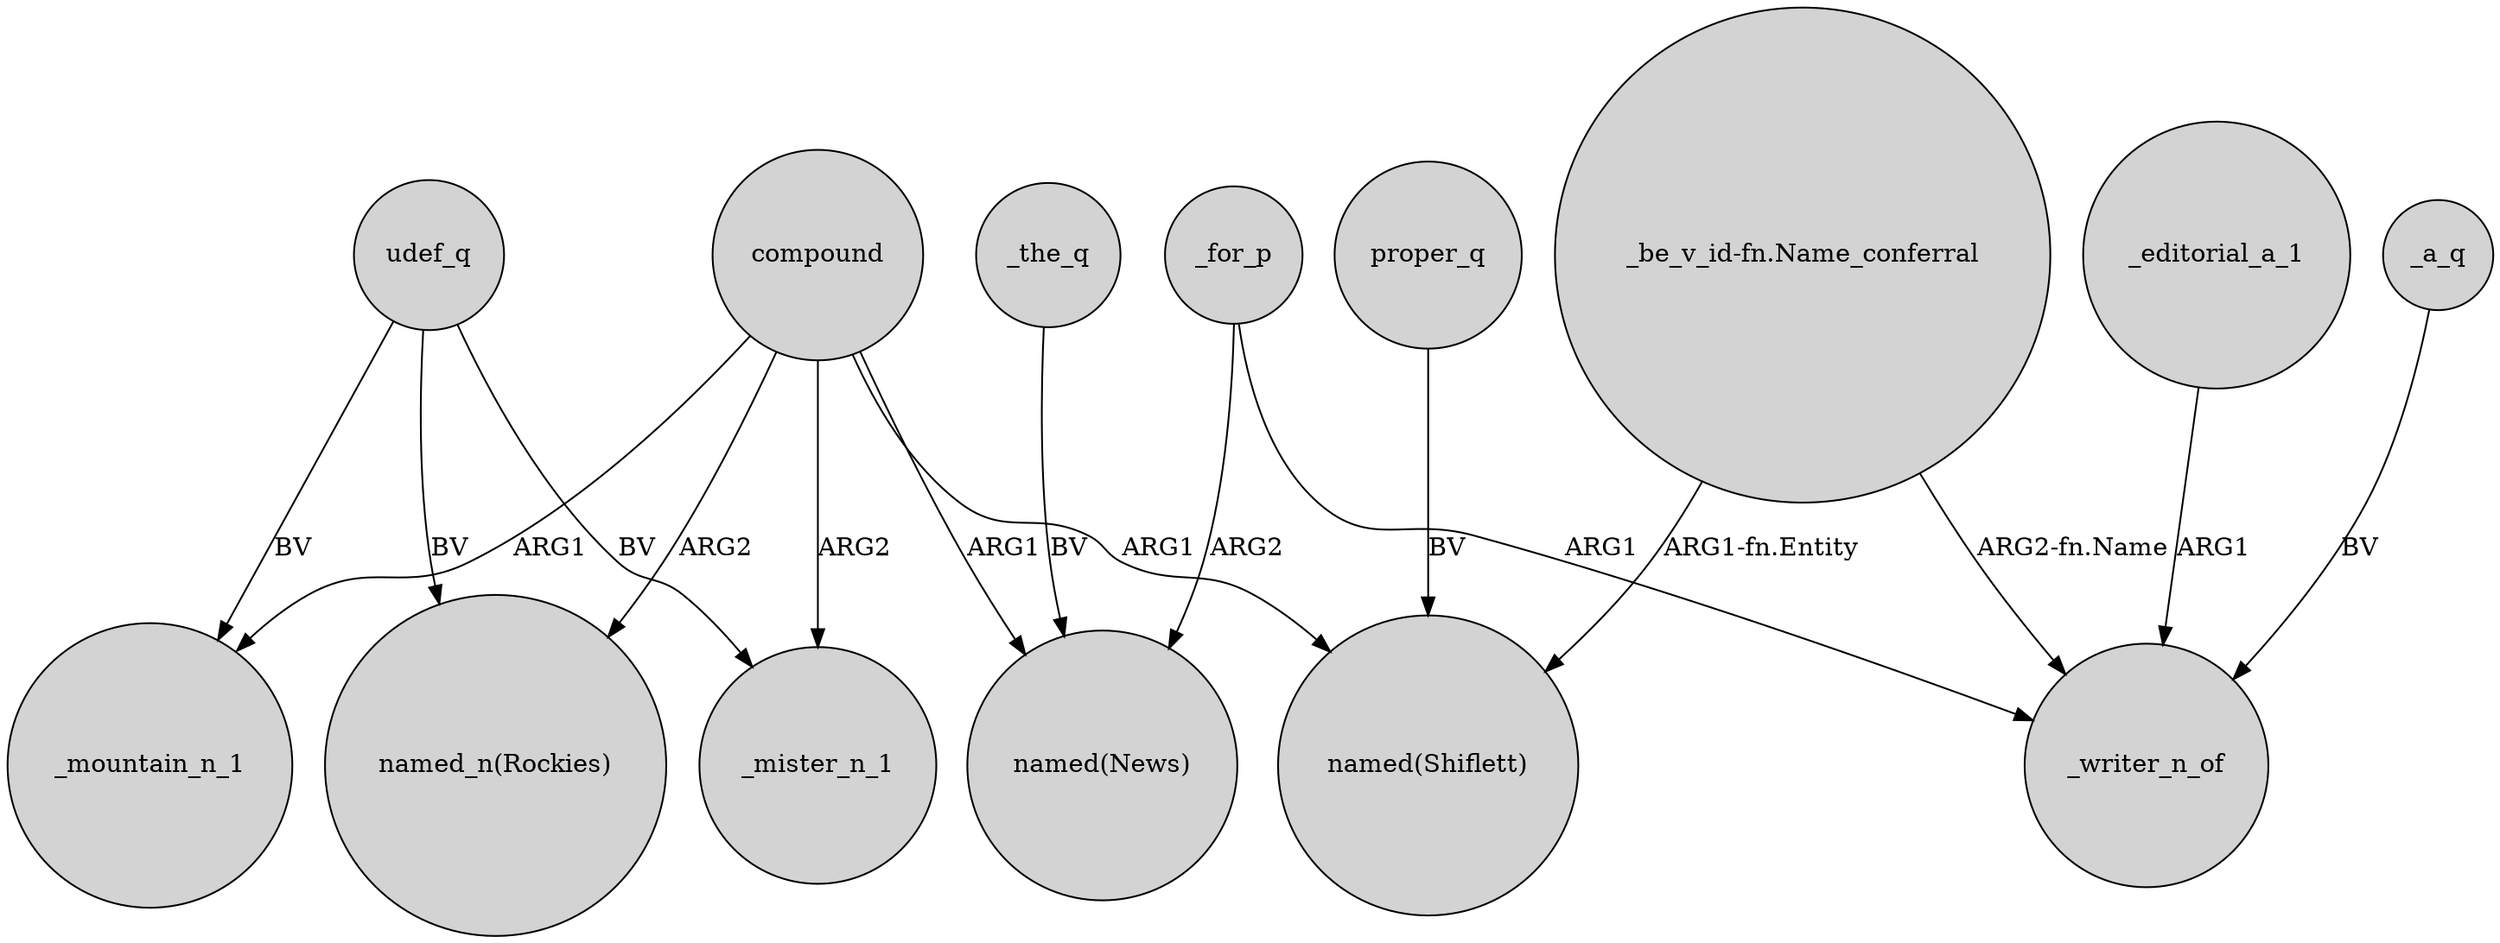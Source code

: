 digraph {
	node [shape=circle style=filled]
	udef_q -> _mountain_n_1 [label=BV]
	compound -> _mister_n_1 [label=ARG2]
	_editorial_a_1 -> _writer_n_of [label=ARG1]
	compound -> "named_n(Rockies)" [label=ARG2]
	_for_p -> _writer_n_of [label=ARG1]
	udef_q -> _mister_n_1 [label=BV]
	compound -> "named(News)" [label=ARG1]
	_the_q -> "named(News)" [label=BV]
	compound -> "named(Shiflett)" [label=ARG1]
	proper_q -> "named(Shiflett)" [label=BV]
	_a_q -> _writer_n_of [label=BV]
	"_be_v_id-fn.Name_conferral" -> "named(Shiflett)" [label="ARG1-fn.Entity"]
	_for_p -> "named(News)" [label=ARG2]
	"_be_v_id-fn.Name_conferral" -> _writer_n_of [label="ARG2-fn.Name"]
	udef_q -> "named_n(Rockies)" [label=BV]
	compound -> _mountain_n_1 [label=ARG1]
}
